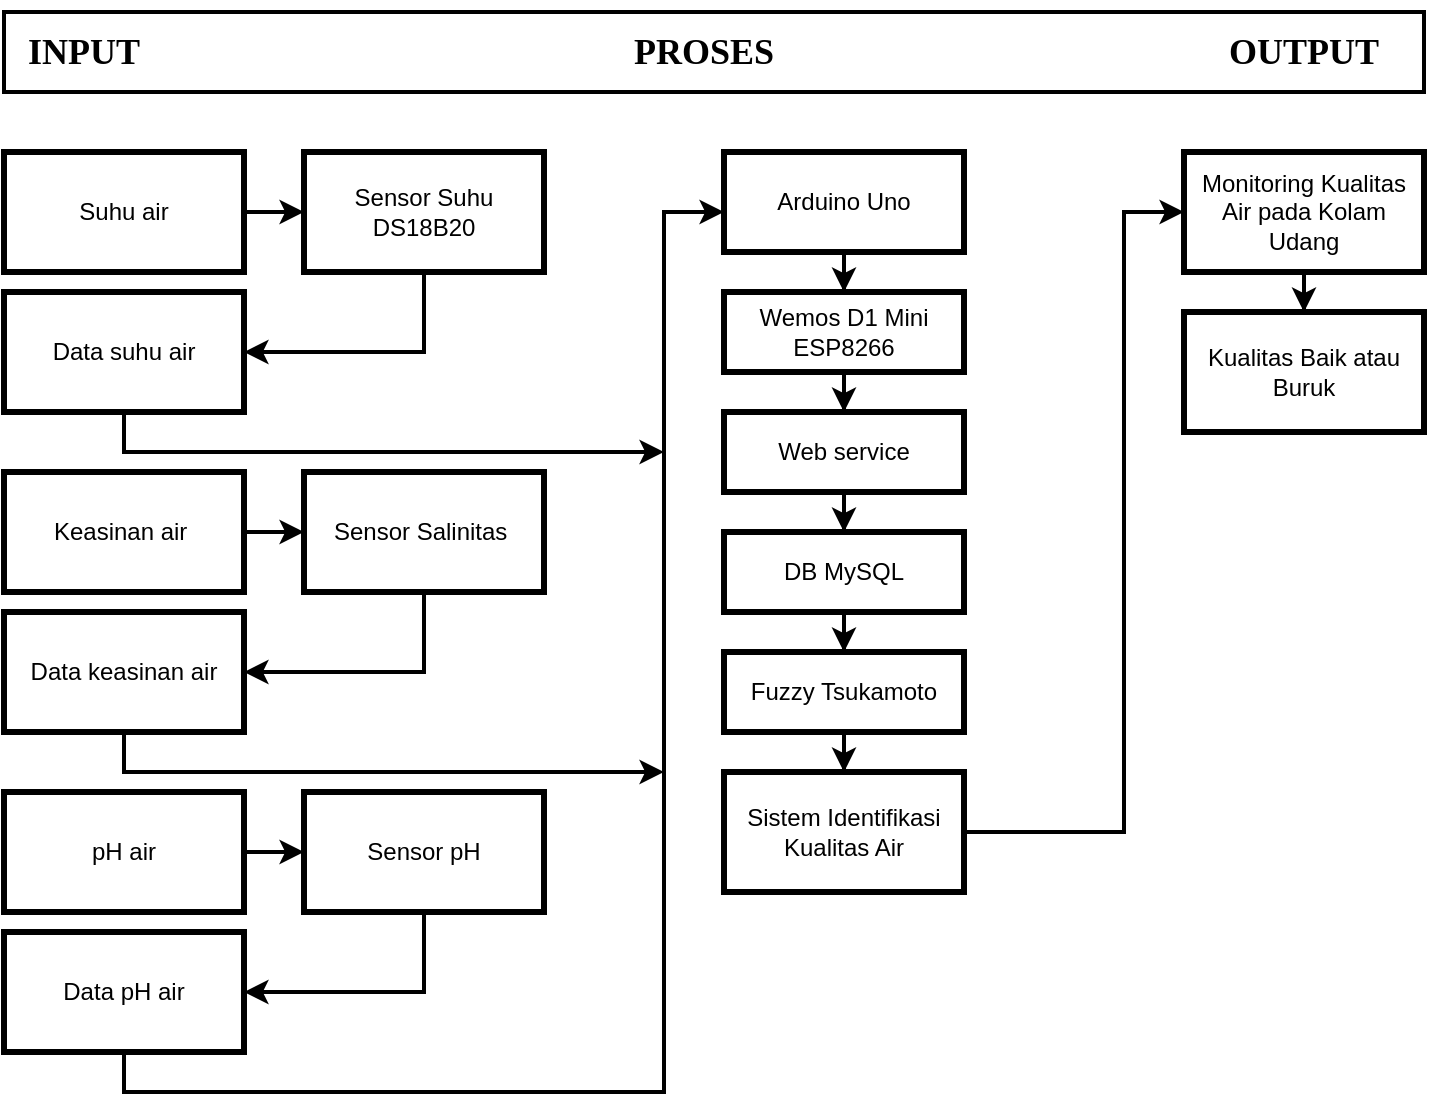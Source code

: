 <mxfile version="14.9.2" type="github">
  <diagram id="Miadp8Q_i8-TEkMNeKiU" name="Page-1">
    <mxGraphModel dx="1718" dy="425" grid="1" gridSize="10" guides="1" tooltips="1" connect="1" arrows="1" fold="1" page="1" pageScale="1" pageWidth="850" pageHeight="1100" math="0" shadow="0">
      <root>
        <mxCell id="0" />
        <mxCell id="1" parent="0" />
        <mxCell id="FrHt9vHI5P7naRnpHzFz-1" value="" style="rounded=0;whiteSpace=wrap;html=1;strokeWidth=2;" vertex="1" parent="1">
          <mxGeometry x="-100" y="20" width="710" height="40" as="geometry" />
        </mxCell>
        <mxCell id="FrHt9vHI5P7naRnpHzFz-2" value="&lt;h2&gt;&lt;font face=&quot;Times New Roman&quot;&gt;INPUT&lt;/font&gt;&lt;/h2&gt;" style="text;html=1;strokeColor=none;fillColor=none;align=center;verticalAlign=middle;whiteSpace=wrap;rounded=0;" vertex="1" parent="1">
          <mxGeometry x="-80" y="30" width="40" height="20" as="geometry" />
        </mxCell>
        <mxCell id="FrHt9vHI5P7naRnpHzFz-3" value="&lt;h2&gt;&lt;font face=&quot;Times New Roman&quot;&gt;PROSES&lt;/font&gt;&lt;/h2&gt;" style="text;html=1;strokeColor=none;fillColor=none;align=center;verticalAlign=middle;whiteSpace=wrap;rounded=0;" vertex="1" parent="1">
          <mxGeometry x="230" y="30" width="40" height="20" as="geometry" />
        </mxCell>
        <mxCell id="FrHt9vHI5P7naRnpHzFz-4" value="&lt;h2&gt;&lt;font face=&quot;Times New Roman&quot;&gt;OUTPUT&lt;/font&gt;&lt;/h2&gt;" style="text;html=1;strokeColor=none;fillColor=none;align=center;verticalAlign=middle;whiteSpace=wrap;rounded=0;" vertex="1" parent="1">
          <mxGeometry x="530" y="30" width="40" height="20" as="geometry" />
        </mxCell>
        <mxCell id="FrHt9vHI5P7naRnpHzFz-6" style="edgeStyle=orthogonalEdgeStyle;rounded=0;orthogonalLoop=1;jettySize=auto;html=1;strokeWidth=2;" edge="1" parent="1" source="FrHt9vHI5P7naRnpHzFz-5" target="FrHt9vHI5P7naRnpHzFz-7">
          <mxGeometry relative="1" as="geometry">
            <mxPoint x="40" y="120" as="targetPoint" />
          </mxGeometry>
        </mxCell>
        <mxCell id="FrHt9vHI5P7naRnpHzFz-5" value="Suhu air" style="rounded=0;whiteSpace=wrap;html=1;strokeWidth=3;" vertex="1" parent="1">
          <mxGeometry x="-100" y="90" width="120" height="60" as="geometry" />
        </mxCell>
        <mxCell id="FrHt9vHI5P7naRnpHzFz-8" style="edgeStyle=orthogonalEdgeStyle;rounded=0;orthogonalLoop=1;jettySize=auto;html=1;strokeWidth=2;" edge="1" parent="1" source="FrHt9vHI5P7naRnpHzFz-7" target="FrHt9vHI5P7naRnpHzFz-9">
          <mxGeometry relative="1" as="geometry">
            <mxPoint x="50" y="200" as="targetPoint" />
            <Array as="points">
              <mxPoint x="110" y="190" />
            </Array>
          </mxGeometry>
        </mxCell>
        <mxCell id="FrHt9vHI5P7naRnpHzFz-7" value="Sensor Suhu DS18B20" style="rounded=0;whiteSpace=wrap;html=1;strokeWidth=3;" vertex="1" parent="1">
          <mxGeometry x="50" y="90" width="120" height="60" as="geometry" />
        </mxCell>
        <mxCell id="FrHt9vHI5P7naRnpHzFz-38" style="edgeStyle=orthogonalEdgeStyle;rounded=0;orthogonalLoop=1;jettySize=auto;html=1;strokeWidth=2;" edge="1" parent="1" source="FrHt9vHI5P7naRnpHzFz-9">
          <mxGeometry relative="1" as="geometry">
            <mxPoint x="230" y="240" as="targetPoint" />
            <Array as="points">
              <mxPoint x="-40" y="240" />
            </Array>
          </mxGeometry>
        </mxCell>
        <mxCell id="FrHt9vHI5P7naRnpHzFz-9" value="Data suhu air" style="rounded=0;whiteSpace=wrap;html=1;strokeWidth=3;" vertex="1" parent="1">
          <mxGeometry x="-100" y="160" width="120" height="60" as="geometry" />
        </mxCell>
        <mxCell id="FrHt9vHI5P7naRnpHzFz-13" style="edgeStyle=orthogonalEdgeStyle;rounded=0;orthogonalLoop=1;jettySize=auto;html=1;entryX=0;entryY=0.5;entryDx=0;entryDy=0;strokeWidth=2;" edge="1" parent="1" source="FrHt9vHI5P7naRnpHzFz-10" target="FrHt9vHI5P7naRnpHzFz-11">
          <mxGeometry relative="1" as="geometry" />
        </mxCell>
        <mxCell id="FrHt9vHI5P7naRnpHzFz-10" value="Keasinan air&amp;nbsp;" style="rounded=0;whiteSpace=wrap;html=1;strokeWidth=3;" vertex="1" parent="1">
          <mxGeometry x="-100" y="250" width="120" height="60" as="geometry" />
        </mxCell>
        <mxCell id="FrHt9vHI5P7naRnpHzFz-14" style="edgeStyle=orthogonalEdgeStyle;rounded=0;orthogonalLoop=1;jettySize=auto;html=1;entryX=1;entryY=0.5;entryDx=0;entryDy=0;strokeWidth=2;" edge="1" parent="1" source="FrHt9vHI5P7naRnpHzFz-11" target="FrHt9vHI5P7naRnpHzFz-12">
          <mxGeometry relative="1" as="geometry">
            <Array as="points">
              <mxPoint x="110" y="350" />
            </Array>
          </mxGeometry>
        </mxCell>
        <mxCell id="FrHt9vHI5P7naRnpHzFz-11" value="Sensor Salinitas&amp;nbsp;" style="rounded=0;whiteSpace=wrap;html=1;strokeWidth=3;" vertex="1" parent="1">
          <mxGeometry x="50" y="250" width="120" height="60" as="geometry" />
        </mxCell>
        <mxCell id="FrHt9vHI5P7naRnpHzFz-41" style="edgeStyle=orthogonalEdgeStyle;rounded=0;orthogonalLoop=1;jettySize=auto;html=1;strokeWidth=2;" edge="1" parent="1" source="FrHt9vHI5P7naRnpHzFz-12">
          <mxGeometry relative="1" as="geometry">
            <mxPoint x="230" y="400" as="targetPoint" />
            <Array as="points">
              <mxPoint x="-40" y="400" />
            </Array>
          </mxGeometry>
        </mxCell>
        <mxCell id="FrHt9vHI5P7naRnpHzFz-12" value="Data keasinan air" style="rounded=0;whiteSpace=wrap;html=1;strokeWidth=3;" vertex="1" parent="1">
          <mxGeometry x="-100" y="320" width="120" height="60" as="geometry" />
        </mxCell>
        <mxCell id="FrHt9vHI5P7naRnpHzFz-15" value="pH air" style="rounded=0;whiteSpace=wrap;html=1;strokeWidth=3;" vertex="1" parent="1">
          <mxGeometry x="-100" y="410" width="120" height="60" as="geometry" />
        </mxCell>
        <mxCell id="FrHt9vHI5P7naRnpHzFz-16" style="edgeStyle=orthogonalEdgeStyle;rounded=0;orthogonalLoop=1;jettySize=auto;html=1;entryX=0;entryY=0.5;entryDx=0;entryDy=0;strokeWidth=2;" edge="1" source="FrHt9vHI5P7naRnpHzFz-15" target="FrHt9vHI5P7naRnpHzFz-17" parent="1">
          <mxGeometry relative="1" as="geometry" />
        </mxCell>
        <mxCell id="FrHt9vHI5P7naRnpHzFz-17" value="Sensor pH" style="rounded=0;whiteSpace=wrap;html=1;strokeWidth=3;" vertex="1" parent="1">
          <mxGeometry x="50" y="410" width="120" height="60" as="geometry" />
        </mxCell>
        <mxCell id="FrHt9vHI5P7naRnpHzFz-18" style="edgeStyle=orthogonalEdgeStyle;rounded=0;orthogonalLoop=1;jettySize=auto;html=1;entryX=1;entryY=0.5;entryDx=0;entryDy=0;strokeWidth=2;" edge="1" source="FrHt9vHI5P7naRnpHzFz-17" target="FrHt9vHI5P7naRnpHzFz-19" parent="1">
          <mxGeometry relative="1" as="geometry">
            <Array as="points">
              <mxPoint x="110" y="510" />
            </Array>
          </mxGeometry>
        </mxCell>
        <mxCell id="FrHt9vHI5P7naRnpHzFz-20" style="edgeStyle=orthogonalEdgeStyle;rounded=0;orthogonalLoop=1;jettySize=auto;html=1;strokeWidth=2;" edge="1" parent="1" source="FrHt9vHI5P7naRnpHzFz-19" target="FrHt9vHI5P7naRnpHzFz-23">
          <mxGeometry relative="1" as="geometry">
            <mxPoint x="280" y="560" as="targetPoint" />
            <Array as="points">
              <mxPoint x="-40" y="560" />
              <mxPoint x="230" y="560" />
              <mxPoint x="230" y="120" />
            </Array>
          </mxGeometry>
        </mxCell>
        <mxCell id="FrHt9vHI5P7naRnpHzFz-19" value="Data pH air" style="rounded=0;whiteSpace=wrap;html=1;strokeWidth=3;" vertex="1" parent="1">
          <mxGeometry x="-100" y="480" width="120" height="60" as="geometry" />
        </mxCell>
        <mxCell id="FrHt9vHI5P7naRnpHzFz-24" style="edgeStyle=orthogonalEdgeStyle;rounded=0;orthogonalLoop=1;jettySize=auto;html=1;strokeWidth=2;" edge="1" parent="1" source="FrHt9vHI5P7naRnpHzFz-23" target="FrHt9vHI5P7naRnpHzFz-25">
          <mxGeometry relative="1" as="geometry">
            <mxPoint x="320" y="170" as="targetPoint" />
          </mxGeometry>
        </mxCell>
        <mxCell id="FrHt9vHI5P7naRnpHzFz-23" value="Arduino Uno" style="rounded=0;whiteSpace=wrap;html=1;strokeWidth=3;" vertex="1" parent="1">
          <mxGeometry x="260" y="90" width="120" height="50" as="geometry" />
        </mxCell>
        <mxCell id="FrHt9vHI5P7naRnpHzFz-27" value="" style="edgeStyle=orthogonalEdgeStyle;rounded=0;orthogonalLoop=1;jettySize=auto;html=1;strokeWidth=2;" edge="1" parent="1" source="FrHt9vHI5P7naRnpHzFz-25" target="FrHt9vHI5P7naRnpHzFz-26">
          <mxGeometry relative="1" as="geometry" />
        </mxCell>
        <mxCell id="FrHt9vHI5P7naRnpHzFz-25" value="Wemos D1 Mini ESP8266" style="rounded=0;whiteSpace=wrap;html=1;strokeWidth=3;" vertex="1" parent="1">
          <mxGeometry x="260" y="160" width="120" height="40" as="geometry" />
        </mxCell>
        <mxCell id="FrHt9vHI5P7naRnpHzFz-29" value="" style="edgeStyle=orthogonalEdgeStyle;rounded=0;orthogonalLoop=1;jettySize=auto;html=1;strokeWidth=2;" edge="1" parent="1" source="FrHt9vHI5P7naRnpHzFz-26" target="FrHt9vHI5P7naRnpHzFz-28">
          <mxGeometry relative="1" as="geometry" />
        </mxCell>
        <mxCell id="FrHt9vHI5P7naRnpHzFz-26" value="Web service" style="rounded=0;whiteSpace=wrap;html=1;strokeWidth=3;" vertex="1" parent="1">
          <mxGeometry x="260" y="220" width="120" height="40" as="geometry" />
        </mxCell>
        <mxCell id="FrHt9vHI5P7naRnpHzFz-31" value="" style="edgeStyle=orthogonalEdgeStyle;rounded=0;orthogonalLoop=1;jettySize=auto;html=1;strokeWidth=2;" edge="1" parent="1" source="FrHt9vHI5P7naRnpHzFz-28" target="FrHt9vHI5P7naRnpHzFz-30">
          <mxGeometry relative="1" as="geometry" />
        </mxCell>
        <mxCell id="FrHt9vHI5P7naRnpHzFz-28" value="DB MySQL" style="rounded=0;whiteSpace=wrap;html=1;strokeWidth=3;" vertex="1" parent="1">
          <mxGeometry x="260" y="280" width="120" height="40" as="geometry" />
        </mxCell>
        <mxCell id="FrHt9vHI5P7naRnpHzFz-33" value="" style="edgeStyle=orthogonalEdgeStyle;rounded=0;orthogonalLoop=1;jettySize=auto;html=1;strokeWidth=2;" edge="1" parent="1" source="FrHt9vHI5P7naRnpHzFz-30" target="FrHt9vHI5P7naRnpHzFz-32">
          <mxGeometry relative="1" as="geometry" />
        </mxCell>
        <mxCell id="FrHt9vHI5P7naRnpHzFz-30" value="Fuzzy Tsukamoto" style="rounded=0;whiteSpace=wrap;html=1;strokeWidth=3;" vertex="1" parent="1">
          <mxGeometry x="260" y="340" width="120" height="40" as="geometry" />
        </mxCell>
        <mxCell id="FrHt9vHI5P7naRnpHzFz-35" value="" style="edgeStyle=orthogonalEdgeStyle;rounded=0;orthogonalLoop=1;jettySize=auto;html=1;strokeWidth=2;" edge="1" parent="1" source="FrHt9vHI5P7naRnpHzFz-32" target="FrHt9vHI5P7naRnpHzFz-34">
          <mxGeometry relative="1" as="geometry">
            <Array as="points">
              <mxPoint x="460" y="430" />
              <mxPoint x="460" y="120" />
            </Array>
          </mxGeometry>
        </mxCell>
        <mxCell id="FrHt9vHI5P7naRnpHzFz-32" value="Sistem Identifikasi Kualitas Air" style="rounded=0;whiteSpace=wrap;html=1;strokeWidth=3;" vertex="1" parent="1">
          <mxGeometry x="260" y="400" width="120" height="60" as="geometry" />
        </mxCell>
        <mxCell id="FrHt9vHI5P7naRnpHzFz-37" value="" style="edgeStyle=orthogonalEdgeStyle;rounded=0;orthogonalLoop=1;jettySize=auto;html=1;strokeWidth=2;" edge="1" parent="1" source="FrHt9vHI5P7naRnpHzFz-34" target="FrHt9vHI5P7naRnpHzFz-36">
          <mxGeometry relative="1" as="geometry" />
        </mxCell>
        <mxCell id="FrHt9vHI5P7naRnpHzFz-34" value="Monitoring Kualitas Air pada Kolam Udang" style="rounded=0;whiteSpace=wrap;html=1;strokeWidth=3;" vertex="1" parent="1">
          <mxGeometry x="490" y="90" width="120" height="60" as="geometry" />
        </mxCell>
        <mxCell id="FrHt9vHI5P7naRnpHzFz-36" value="Kualitas Baik atau Buruk" style="rounded=0;whiteSpace=wrap;html=1;strokeWidth=3;" vertex="1" parent="1">
          <mxGeometry x="490" y="170" width="120" height="60" as="geometry" />
        </mxCell>
      </root>
    </mxGraphModel>
  </diagram>
</mxfile>

